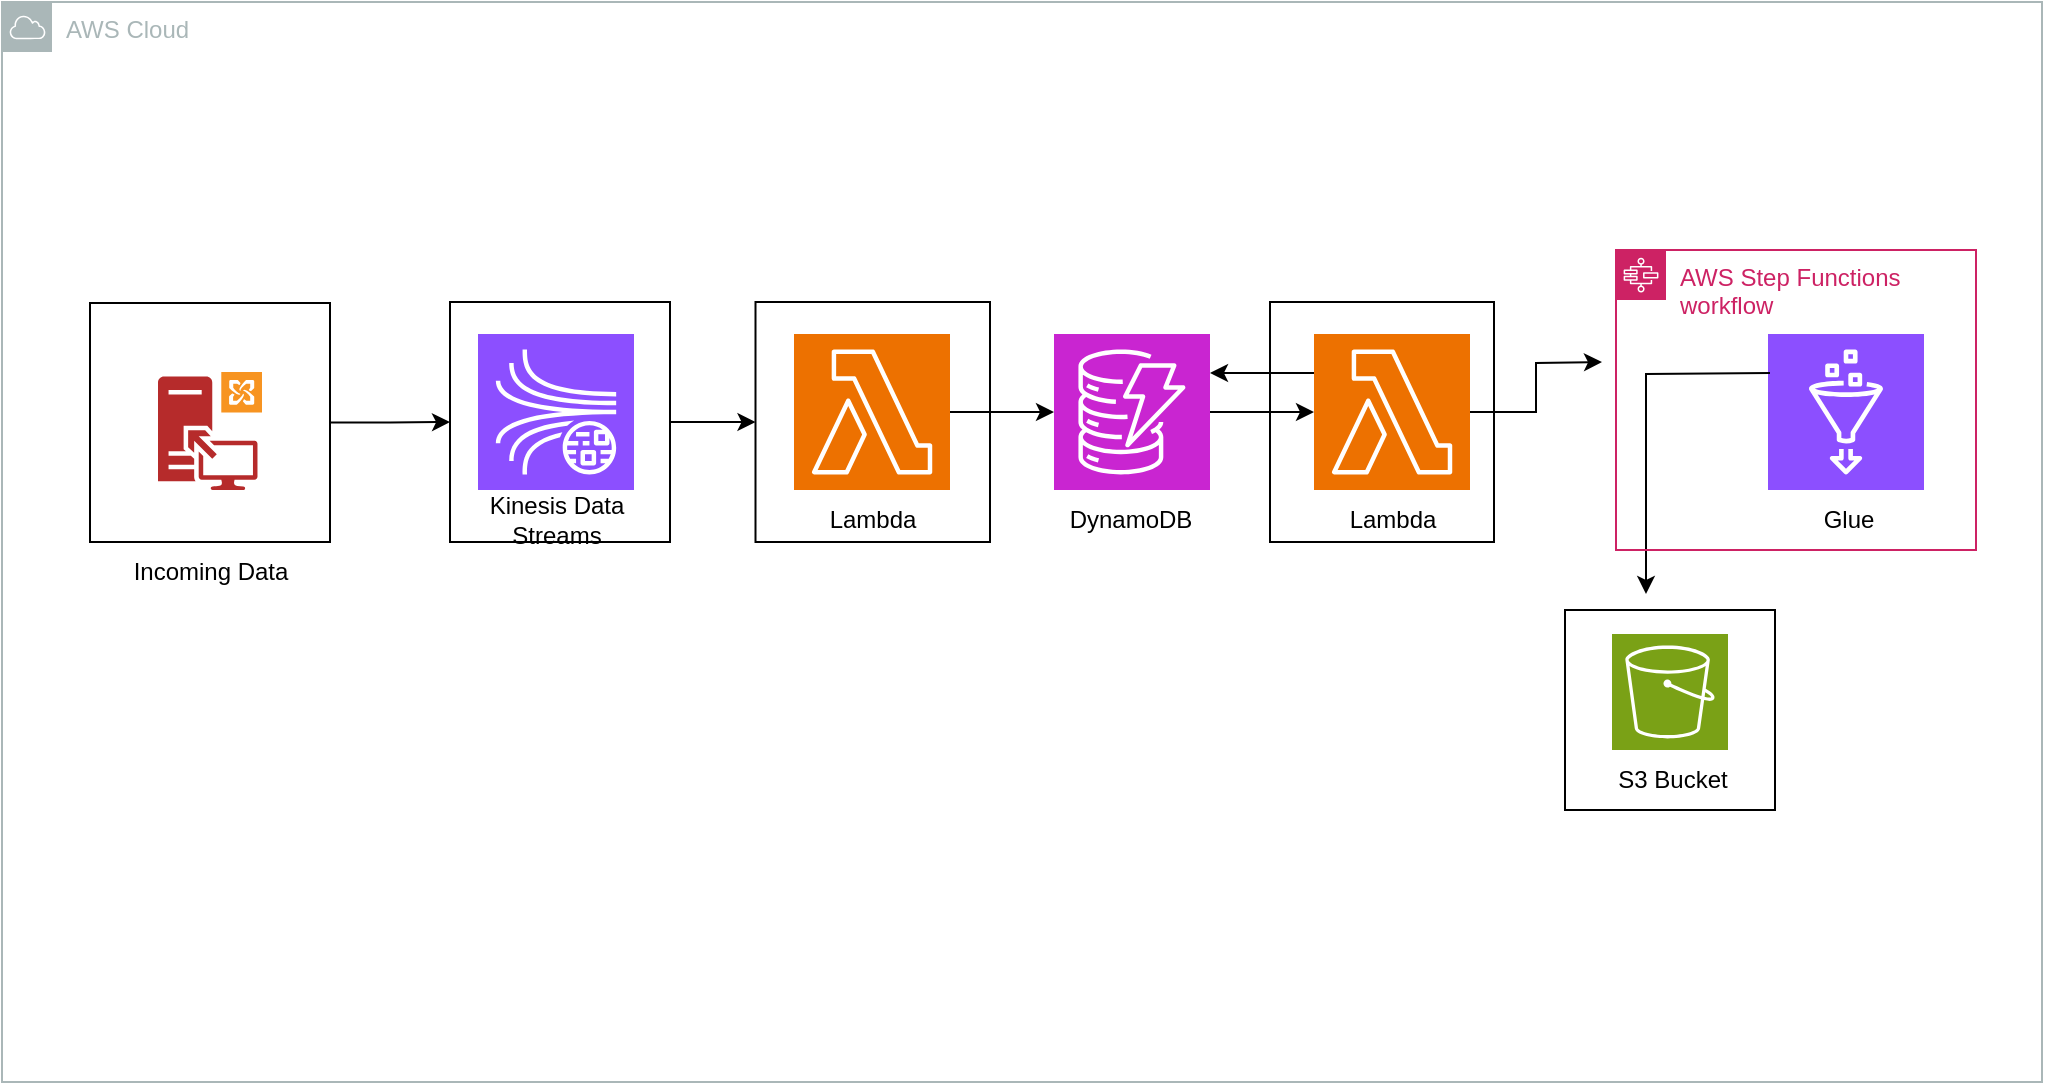 <mxfile version="26.2.9">
  <diagram id="mKbvPeorIQRW5qpzDxqe" name="Page-1">
    <mxGraphModel dx="1867" dy="613" grid="1" gridSize="10" guides="1" tooltips="1" connect="1" arrows="1" fold="1" page="1" pageScale="1" pageWidth="827" pageHeight="1169" math="0" shadow="0">
      <root>
        <mxCell id="0" />
        <mxCell id="1" parent="0" />
        <mxCell id="teQ1_9NzhHzPQ8D021Bd-1" value="" style="sketch=0;points=[[0,0,0],[0.25,0,0],[0.5,0,0],[0.75,0,0],[1,0,0],[0,1,0],[0.25,1,0],[0.5,1,0],[0.75,1,0],[1,1,0],[0,0.25,0],[0,0.5,0],[0,0.75,0],[1,0.25,0],[1,0.5,0],[1,0.75,0]];outlineConnect=0;fontColor=#232F3E;fillColor=#8C4FFF;strokeColor=#ffffff;dashed=0;verticalLabelPosition=bottom;verticalAlign=top;align=center;html=1;fontSize=12;fontStyle=0;aspect=fixed;shape=mxgraph.aws4.resourceIcon;resIcon=mxgraph.aws4.kinesis_data_streams;" vertex="1" parent="1">
          <mxGeometry x="-102" y="186" width="78" height="78" as="geometry" />
        </mxCell>
        <mxCell id="teQ1_9NzhHzPQ8D021Bd-8" value="" style="edgeStyle=orthogonalEdgeStyle;rounded=0;orthogonalLoop=1;jettySize=auto;html=1;" edge="1" parent="1" source="teQ1_9NzhHzPQ8D021Bd-2" target="teQ1_9NzhHzPQ8D021Bd-3">
          <mxGeometry relative="1" as="geometry" />
        </mxCell>
        <mxCell id="teQ1_9NzhHzPQ8D021Bd-2" value="" style="sketch=0;points=[[0,0,0],[0.25,0,0],[0.5,0,0],[0.75,0,0],[1,0,0],[0,1,0],[0.25,1,0],[0.5,1,0],[0.75,1,0],[1,1,0],[0,0.25,0],[0,0.5,0],[0,0.75,0],[1,0.25,0],[1,0.5,0],[1,0.75,0]];outlineConnect=0;fontColor=#232F3E;fillColor=#ED7100;strokeColor=#ffffff;dashed=0;verticalLabelPosition=bottom;verticalAlign=top;align=center;html=1;fontSize=12;fontStyle=0;aspect=fixed;shape=mxgraph.aws4.resourceIcon;resIcon=mxgraph.aws4.lambda;" vertex="1" parent="1">
          <mxGeometry x="56" y="186" width="78" height="78" as="geometry" />
        </mxCell>
        <mxCell id="teQ1_9NzhHzPQ8D021Bd-9" value="" style="edgeStyle=orthogonalEdgeStyle;rounded=0;orthogonalLoop=1;jettySize=auto;html=1;" edge="1" parent="1" source="teQ1_9NzhHzPQ8D021Bd-3" target="teQ1_9NzhHzPQ8D021Bd-4">
          <mxGeometry relative="1" as="geometry" />
        </mxCell>
        <mxCell id="teQ1_9NzhHzPQ8D021Bd-3" value="" style="sketch=0;points=[[0,0,0],[0.25,0,0],[0.5,0,0],[0.75,0,0],[1,0,0],[0,1,0],[0.25,1,0],[0.5,1,0],[0.75,1,0],[1,1,0],[0,0.25,0],[0,0.5,0],[0,0.75,0],[1,0.25,0],[1,0.5,0],[1,0.75,0]];outlineConnect=0;fontColor=#232F3E;fillColor=#C925D1;strokeColor=#ffffff;dashed=0;verticalLabelPosition=bottom;verticalAlign=top;align=center;html=1;fontSize=12;fontStyle=0;aspect=fixed;shape=mxgraph.aws4.resourceIcon;resIcon=mxgraph.aws4.dynamodb;" vertex="1" parent="1">
          <mxGeometry x="186" y="186" width="78" height="78" as="geometry" />
        </mxCell>
        <mxCell id="teQ1_9NzhHzPQ8D021Bd-22" value="" style="edgeStyle=orthogonalEdgeStyle;rounded=0;orthogonalLoop=1;jettySize=auto;html=1;" edge="1" parent="1" source="teQ1_9NzhHzPQ8D021Bd-4">
          <mxGeometry relative="1" as="geometry">
            <mxPoint x="460" y="200" as="targetPoint" />
          </mxGeometry>
        </mxCell>
        <mxCell id="teQ1_9NzhHzPQ8D021Bd-4" value="" style="sketch=0;points=[[0,0,0],[0.25,0,0],[0.5,0,0],[0.75,0,0],[1,0,0],[0,1,0],[0.25,1,0],[0.5,1,0],[0.75,1,0],[1,1,0],[0,0.25,0],[0,0.5,0],[0,0.75,0],[1,0.25,0],[1,0.5,0],[1,0.75,0]];outlineConnect=0;fontColor=#232F3E;fillColor=#ED7100;strokeColor=#ffffff;dashed=0;verticalLabelPosition=bottom;verticalAlign=top;align=center;html=1;fontSize=12;fontStyle=0;aspect=fixed;shape=mxgraph.aws4.resourceIcon;resIcon=mxgraph.aws4.lambda;" vertex="1" parent="1">
          <mxGeometry x="316" y="186" width="78" height="78" as="geometry" />
        </mxCell>
        <mxCell id="teQ1_9NzhHzPQ8D021Bd-5" value="" style="sketch=0;points=[[0,0,0],[0.25,0,0],[0.5,0,0],[0.75,0,0],[1,0,0],[0,1,0],[0.25,1,0],[0.5,1,0],[0.75,1,0],[1,1,0],[0,0.25,0],[0,0.5,0],[0,0.75,0],[1,0.25,0],[1,0.5,0],[1,0.75,0]];outlineConnect=0;fontColor=#232F3E;fillColor=#8C4FFF;strokeColor=#ffffff;dashed=0;verticalLabelPosition=bottom;verticalAlign=top;align=center;html=1;fontSize=12;fontStyle=0;aspect=fixed;shape=mxgraph.aws4.resourceIcon;resIcon=mxgraph.aws4.glue;" vertex="1" parent="1">
          <mxGeometry x="543" y="186" width="78" height="78" as="geometry" />
        </mxCell>
        <mxCell id="teQ1_9NzhHzPQ8D021Bd-6" value="" style="sketch=0;points=[[0,0,0],[0.25,0,0],[0.5,0,0],[0.75,0,0],[1,0,0],[0,1,0],[0.25,1,0],[0.5,1,0],[0.75,1,0],[1,1,0],[0,0.25,0],[0,0.5,0],[0,0.75,0],[1,0.25,0],[1,0.5,0],[1,0.75,0]];outlineConnect=0;fontColor=#232F3E;fillColor=#7AA116;strokeColor=#ffffff;dashed=0;verticalLabelPosition=bottom;verticalAlign=top;align=center;html=1;fontSize=12;fontStyle=0;aspect=fixed;shape=mxgraph.aws4.resourceIcon;resIcon=mxgraph.aws4.s3;" vertex="1" parent="1">
          <mxGeometry x="465" y="336" width="58" height="58" as="geometry" />
        </mxCell>
        <mxCell id="teQ1_9NzhHzPQ8D021Bd-10" value="" style="endArrow=classic;html=1;rounded=0;exitX=1;exitY=0.25;exitDx=0;exitDy=0;exitPerimeter=0;" edge="1" parent="1" source="teQ1_9NzhHzPQ8D021Bd-3">
          <mxGeometry width="50" height="50" relative="1" as="geometry">
            <mxPoint x="256" y="236" as="sourcePoint" />
            <mxPoint x="264" y="206" as="targetPoint" />
            <Array as="points" />
          </mxGeometry>
        </mxCell>
        <mxCell id="teQ1_9NzhHzPQ8D021Bd-12" value="" style="endArrow=classic;html=1;rounded=0;exitX=0;exitY=0.25;exitDx=0;exitDy=0;exitPerimeter=0;entryX=1;entryY=0.25;entryDx=0;entryDy=0;entryPerimeter=0;" edge="1" parent="1" source="teQ1_9NzhHzPQ8D021Bd-4" target="teQ1_9NzhHzPQ8D021Bd-3">
          <mxGeometry width="50" height="50" relative="1" as="geometry">
            <mxPoint x="264" y="196" as="sourcePoint" />
            <mxPoint x="314" y="146" as="targetPoint" />
          </mxGeometry>
        </mxCell>
        <mxCell id="teQ1_9NzhHzPQ8D021Bd-13" value="" style="endArrow=classic;html=1;rounded=0;exitX=0;exitY=0.25;exitDx=0;exitDy=0;exitPerimeter=0;" edge="1" parent="1">
          <mxGeometry width="50" height="50" relative="1" as="geometry">
            <mxPoint x="544" y="205.5" as="sourcePoint" />
            <mxPoint x="482" y="316" as="targetPoint" />
            <Array as="points">
              <mxPoint x="482" y="206" />
            </Array>
          </mxGeometry>
        </mxCell>
        <mxCell id="teQ1_9NzhHzPQ8D021Bd-14" value="Glue" style="text;html=1;align=center;verticalAlign=middle;resizable=0;points=[];autosize=1;strokeColor=none;fillColor=none;" vertex="1" parent="1">
          <mxGeometry x="558" y="264" width="50" height="30" as="geometry" />
        </mxCell>
        <mxCell id="teQ1_9NzhHzPQ8D021Bd-15" value="S3 Bucket" style="text;html=1;align=center;verticalAlign=middle;resizable=0;points=[];autosize=1;strokeColor=none;fillColor=none;" vertex="1" parent="1">
          <mxGeometry x="455" y="394" width="80" height="30" as="geometry" />
        </mxCell>
        <mxCell id="teQ1_9NzhHzPQ8D021Bd-16" value="Lambda" style="text;html=1;align=center;verticalAlign=middle;resizable=0;points=[];autosize=1;strokeColor=none;fillColor=none;" vertex="1" parent="1">
          <mxGeometry x="320" y="264" width="70" height="30" as="geometry" />
        </mxCell>
        <mxCell id="teQ1_9NzhHzPQ8D021Bd-17" value="DynamoDB" style="text;html=1;align=center;verticalAlign=middle;resizable=0;points=[];autosize=1;strokeColor=none;fillColor=none;" vertex="1" parent="1">
          <mxGeometry x="184" y="264" width="80" height="30" as="geometry" />
        </mxCell>
        <mxCell id="teQ1_9NzhHzPQ8D021Bd-18" value="Lambda" style="text;html=1;align=center;verticalAlign=middle;resizable=0;points=[];autosize=1;strokeColor=none;fillColor=none;" vertex="1" parent="1">
          <mxGeometry x="60" y="264" width="70" height="30" as="geometry" />
        </mxCell>
        <mxCell id="teQ1_9NzhHzPQ8D021Bd-19" value="Kinesis Data&lt;br&gt;Streams" style="text;html=1;align=center;verticalAlign=middle;resizable=0;points=[];autosize=1;strokeColor=none;fillColor=none;" vertex="1" parent="1">
          <mxGeometry x="-108" y="259" width="90" height="40" as="geometry" />
        </mxCell>
        <mxCell id="teQ1_9NzhHzPQ8D021Bd-20" value="AWS Step Functions workflow" style="points=[[0,0],[0.25,0],[0.5,0],[0.75,0],[1,0],[1,0.25],[1,0.5],[1,0.75],[1,1],[0.75,1],[0.5,1],[0.25,1],[0,1],[0,0.75],[0,0.5],[0,0.25]];outlineConnect=0;gradientColor=none;html=1;whiteSpace=wrap;fontSize=12;fontStyle=0;container=1;pointerEvents=0;collapsible=0;recursiveResize=0;shape=mxgraph.aws4.group;grIcon=mxgraph.aws4.group_aws_step_functions_workflow;strokeColor=#CD2264;fillColor=none;verticalAlign=top;align=left;spacingLeft=30;fontColor=#CD2264;dashed=0;" vertex="1" parent="1">
          <mxGeometry x="467" y="144" width="180" height="150" as="geometry" />
        </mxCell>
        <mxCell id="teQ1_9NzhHzPQ8D021Bd-29" value="" style="edgeStyle=orthogonalEdgeStyle;rounded=0;orthogonalLoop=1;jettySize=auto;html=1;" edge="1" parent="1" source="teQ1_9NzhHzPQ8D021Bd-23" target="teQ1_9NzhHzPQ8D021Bd-25">
          <mxGeometry relative="1" as="geometry" />
        </mxCell>
        <mxCell id="teQ1_9NzhHzPQ8D021Bd-23" value="" style="whiteSpace=wrap;html=1;fillColor=none;" vertex="1" parent="1">
          <mxGeometry x="-116" y="170" width="110" height="120" as="geometry" />
        </mxCell>
        <mxCell id="teQ1_9NzhHzPQ8D021Bd-25" value="" style="whiteSpace=wrap;html=1;fillColor=none;" vertex="1" parent="1">
          <mxGeometry x="36.75" y="170" width="117.25" height="120" as="geometry" />
        </mxCell>
        <mxCell id="teQ1_9NzhHzPQ8D021Bd-26" value="" style="whiteSpace=wrap;html=1;fillColor=none;" vertex="1" parent="1">
          <mxGeometry x="294" y="170" width="112" height="120" as="geometry" />
        </mxCell>
        <mxCell id="teQ1_9NzhHzPQ8D021Bd-27" value="" style="whiteSpace=wrap;html=1;fillColor=none;" vertex="1" parent="1">
          <mxGeometry x="441.5" y="324" width="105" height="100" as="geometry" />
        </mxCell>
        <mxCell id="teQ1_9NzhHzPQ8D021Bd-30" value="" style="sketch=0;pointerEvents=1;shadow=0;dashed=0;html=1;strokeColor=none;fillColor=light-dark(#b62b2b, #a8a8a8);labelPosition=center;verticalLabelPosition=bottom;verticalAlign=top;outlineConnect=0;align=center;shape=mxgraph.office.servers.excahnge_client_access_server_role;" vertex="1" parent="1">
          <mxGeometry x="-262" y="205" width="52" height="59" as="geometry" />
        </mxCell>
        <mxCell id="teQ1_9NzhHzPQ8D021Bd-33" value="" style="edgeStyle=orthogonalEdgeStyle;rounded=0;orthogonalLoop=1;jettySize=auto;html=1;" edge="1" parent="1" source="teQ1_9NzhHzPQ8D021Bd-32" target="teQ1_9NzhHzPQ8D021Bd-23">
          <mxGeometry relative="1" as="geometry" />
        </mxCell>
        <mxCell id="teQ1_9NzhHzPQ8D021Bd-32" value="" style="whiteSpace=wrap;html=1;fillColor=none;" vertex="1" parent="1">
          <mxGeometry x="-296" y="170.5" width="120" height="119.5" as="geometry" />
        </mxCell>
        <mxCell id="teQ1_9NzhHzPQ8D021Bd-34" value="Incoming Data" style="text;html=1;align=center;verticalAlign=middle;resizable=0;points=[];autosize=1;strokeColor=none;fillColor=none;" vertex="1" parent="1">
          <mxGeometry x="-286" y="290" width="100" height="30" as="geometry" />
        </mxCell>
        <mxCell id="teQ1_9NzhHzPQ8D021Bd-35" value="AWS Cloud" style="sketch=0;outlineConnect=0;gradientColor=none;html=1;whiteSpace=wrap;fontSize=12;fontStyle=0;shape=mxgraph.aws4.group;grIcon=mxgraph.aws4.group_aws_cloud;strokeColor=#AAB7B8;fillColor=none;verticalAlign=top;align=left;spacingLeft=30;fontColor=#AAB7B8;dashed=0;" vertex="1" parent="1">
          <mxGeometry x="-340" y="20" width="1020" height="540" as="geometry" />
        </mxCell>
      </root>
    </mxGraphModel>
  </diagram>
</mxfile>
